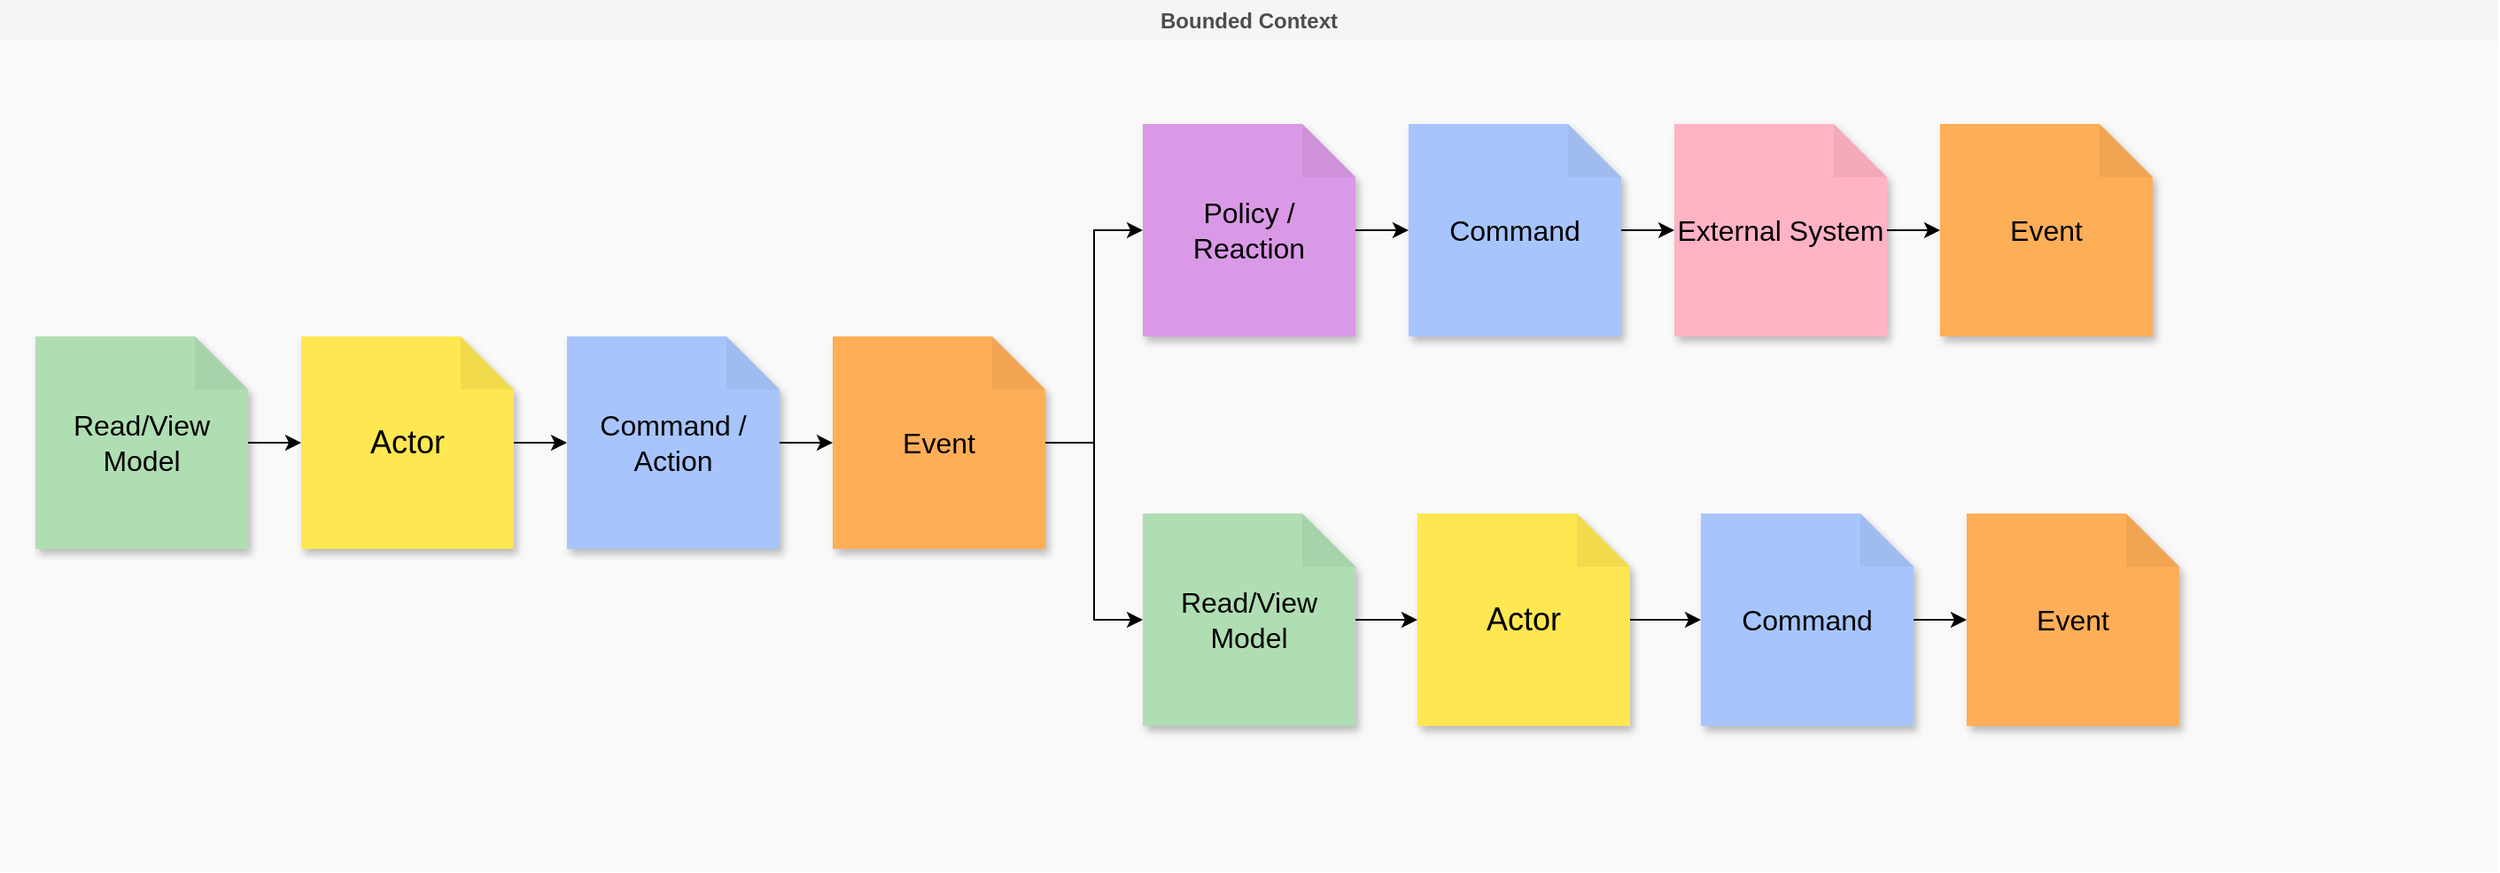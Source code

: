 <mxfile pages="2">
    <diagram id="HNCmI7EWw_AK0z1aijL_" name="Page-2">
        <mxGraphModel dx="1604" dy="1336" grid="1" gridSize="10" guides="1" tooltips="1" connect="1" arrows="1" fold="1" page="1" pageScale="1" pageWidth="850" pageHeight="1100" math="0" shadow="0">
            <root>
                <mxCell id="0"/>
                <mxCell id="1" parent="0"/>
                <mxCell id="tugQQM5Kxkyq98HB8E-G-1" value="Bounded Context" style="swimlane;whiteSpace=wrap;html=1;strokeColor=none;swimlaneLine=0;fillColor=#F5F5F5;gradientColor=none;swimlaneFillColor=#f9f9f9;fontStyle=1;fontColor=#4D4D4D;glass=0;shadow=0;" parent="1" vertex="1">
                    <mxGeometry x="170" y="270" width="1410" height="492" as="geometry">
                        <mxRectangle x="488" y="-400" width="130" height="26" as="alternateBounds"/>
                    </mxGeometry>
                </mxCell>
                <mxCell id="tugQQM5Kxkyq98HB8E-G-2" style="edgeStyle=orthogonalEdgeStyle;rounded=0;orthogonalLoop=1;jettySize=auto;html=1;" parent="tugQQM5Kxkyq98HB8E-G-1" source="tugQQM5Kxkyq98HB8E-G-3" target="tugQQM5Kxkyq98HB8E-G-7" edge="1">
                    <mxGeometry relative="1" as="geometry"/>
                </mxCell>
                <mxCell id="tugQQM5Kxkyq98HB8E-G-3" value="Actor" style="shape=note;whiteSpace=wrap;html=1;backgroundOutline=1;darkOpacity=0.05;fillColor=#FEE750;strokeColor=none;fontSize=18;fontStyle=0;rotation=0;shadow=1;" parent="tugQQM5Kxkyq98HB8E-G-1" vertex="1">
                    <mxGeometry x="170" y="190" width="120" height="120" as="geometry"/>
                </mxCell>
                <mxCell id="tugQQM5Kxkyq98HB8E-G-4" style="edgeStyle=orthogonalEdgeStyle;rounded=0;orthogonalLoop=1;jettySize=auto;html=1;" parent="tugQQM5Kxkyq98HB8E-G-1" source="tugQQM5Kxkyq98HB8E-G-5" target="tugQQM5Kxkyq98HB8E-G-3" edge="1">
                    <mxGeometry relative="1" as="geometry"/>
                </mxCell>
                <mxCell id="tugQQM5Kxkyq98HB8E-G-5" value="Read/View Model" style="shape=note;whiteSpace=wrap;html=1;backgroundOutline=1;darkOpacity=0.05;fillColor=#b0deb3;strokeColor=none;fontSize=16;fontStyle=0;rotation=0;shadow=1;" parent="tugQQM5Kxkyq98HB8E-G-1" vertex="1">
                    <mxGeometry x="20" y="190" width="120" height="120" as="geometry"/>
                </mxCell>
                <mxCell id="tugQQM5Kxkyq98HB8E-G-6" style="edgeStyle=orthogonalEdgeStyle;rounded=0;orthogonalLoop=1;jettySize=auto;html=1;" parent="tugQQM5Kxkyq98HB8E-G-1" source="tugQQM5Kxkyq98HB8E-G-7" target="tugQQM5Kxkyq98HB8E-G-8" edge="1">
                    <mxGeometry relative="1" as="geometry"/>
                </mxCell>
                <mxCell id="tugQQM5Kxkyq98HB8E-G-7" value="Command / Action" style="shape=note;whiteSpace=wrap;html=1;backgroundOutline=1;darkOpacity=0.05;fillColor=#a7c5fc;strokeColor=none;fontSize=16;fontStyle=0;rotation=0;shadow=1;" parent="tugQQM5Kxkyq98HB8E-G-1" vertex="1">
                    <mxGeometry x="320" y="190" width="120" height="120" as="geometry"/>
                </mxCell>
                <mxCell id="tugQQM5Kxkyq98HB8E-G-8" value="Event" style="shape=note;whiteSpace=wrap;html=1;backgroundOutline=1;darkOpacity=0.05;fillColor=#feae57;strokeColor=none;fontSize=16;fontStyle=0;rotation=0;shadow=1;" parent="tugQQM5Kxkyq98HB8E-G-1" vertex="1">
                    <mxGeometry x="470" y="190" width="120" height="120" as="geometry"/>
                </mxCell>
                <mxCell id="tugQQM5Kxkyq98HB8E-G-9" value="Policy / Reaction" style="shape=note;whiteSpace=wrap;html=1;backgroundOutline=1;darkOpacity=0.05;fillColor=#da99e6;strokeColor=none;fontSize=16;fontStyle=0;rotation=0;shadow=1;" parent="tugQQM5Kxkyq98HB8E-G-1" vertex="1">
                    <mxGeometry x="645" y="70" width="120" height="120" as="geometry"/>
                </mxCell>
                <mxCell id="tugQQM5Kxkyq98HB8E-G-10" value="Command" style="shape=note;whiteSpace=wrap;html=1;backgroundOutline=1;darkOpacity=0.05;fillColor=#a7c5fc;strokeColor=none;fontSize=16;fontStyle=0;rotation=0;shadow=1;" parent="tugQQM5Kxkyq98HB8E-G-1" vertex="1">
                    <mxGeometry x="795" y="70" width="120" height="120" as="geometry"/>
                </mxCell>
                <mxCell id="tugQQM5Kxkyq98HB8E-G-11" style="edgeStyle=orthogonalEdgeStyle;rounded=0;orthogonalLoop=1;jettySize=auto;html=1;" parent="tugQQM5Kxkyq98HB8E-G-1" source="tugQQM5Kxkyq98HB8E-G-12" target="tugQQM5Kxkyq98HB8E-G-13" edge="1">
                    <mxGeometry relative="1" as="geometry"/>
                </mxCell>
                <mxCell id="tugQQM5Kxkyq98HB8E-G-12" value="External System" style="shape=note;whiteSpace=wrap;html=1;backgroundOutline=1;darkOpacity=0.05;fillColor=#FFB3C5;strokeColor=none;fontSize=16;fontStyle=0;rotation=0;shadow=1;" parent="tugQQM5Kxkyq98HB8E-G-1" vertex="1">
                    <mxGeometry x="945" y="70" width="120" height="120" as="geometry"/>
                </mxCell>
                <mxCell id="tugQQM5Kxkyq98HB8E-G-13" value="Event" style="shape=note;whiteSpace=wrap;html=1;backgroundOutline=1;darkOpacity=0.05;fillColor=#feae57;strokeColor=none;fontSize=16;fontStyle=0;rotation=0;shadow=1;" parent="tugQQM5Kxkyq98HB8E-G-1" vertex="1">
                    <mxGeometry x="1095" y="70" width="120" height="120" as="geometry"/>
                </mxCell>
                <mxCell id="tugQQM5Kxkyq98HB8E-G-14" style="edgeStyle=orthogonalEdgeStyle;rounded=0;orthogonalLoop=1;jettySize=auto;html=1;" parent="tugQQM5Kxkyq98HB8E-G-1" source="tugQQM5Kxkyq98HB8E-G-15" target="tugQQM5Kxkyq98HB8E-G-16" edge="1">
                    <mxGeometry relative="1" as="geometry"/>
                </mxCell>
                <mxCell id="tugQQM5Kxkyq98HB8E-G-15" value="Read/View Model" style="shape=note;whiteSpace=wrap;html=1;backgroundOutline=1;darkOpacity=0.05;fillColor=#b0deb3;strokeColor=none;fontSize=16;fontStyle=0;rotation=0;shadow=1;" parent="tugQQM5Kxkyq98HB8E-G-1" vertex="1">
                    <mxGeometry x="645" y="290" width="120" height="120" as="geometry"/>
                </mxCell>
                <mxCell id="tugQQM5Kxkyq98HB8E-G-16" value="Actor" style="shape=note;whiteSpace=wrap;html=1;backgroundOutline=1;darkOpacity=0.05;fillColor=#FEE750;strokeColor=none;fontSize=18;fontStyle=0;rotation=0;shadow=1;" parent="tugQQM5Kxkyq98HB8E-G-1" vertex="1">
                    <mxGeometry x="800" y="290" width="120" height="120" as="geometry"/>
                </mxCell>
                <mxCell id="tugQQM5Kxkyq98HB8E-G-17" style="edgeStyle=orthogonalEdgeStyle;rounded=0;orthogonalLoop=1;jettySize=auto;html=1;" parent="tugQQM5Kxkyq98HB8E-G-1" source="tugQQM5Kxkyq98HB8E-G-18" target="tugQQM5Kxkyq98HB8E-G-19" edge="1">
                    <mxGeometry relative="1" as="geometry"/>
                </mxCell>
                <mxCell id="tugQQM5Kxkyq98HB8E-G-18" value="Command" style="shape=note;whiteSpace=wrap;html=1;backgroundOutline=1;darkOpacity=0.05;fillColor=#a7c5fc;strokeColor=none;fontSize=16;fontStyle=0;rotation=0;shadow=1;" parent="tugQQM5Kxkyq98HB8E-G-1" vertex="1">
                    <mxGeometry x="960" y="290" width="120" height="120" as="geometry"/>
                </mxCell>
                <mxCell id="tugQQM5Kxkyq98HB8E-G-19" value="Event" style="shape=note;whiteSpace=wrap;html=1;backgroundOutline=1;darkOpacity=0.05;fillColor=#feae57;strokeColor=none;fontSize=16;fontStyle=0;rotation=0;shadow=1;" parent="tugQQM5Kxkyq98HB8E-G-1" vertex="1">
                    <mxGeometry x="1110" y="290" width="120" height="120" as="geometry"/>
                </mxCell>
                <mxCell id="tugQQM5Kxkyq98HB8E-G-20" style="edgeStyle=orthogonalEdgeStyle;rounded=0;orthogonalLoop=1;jettySize=auto;html=1;entryX=0;entryY=0.5;entryDx=0;entryDy=0;entryPerimeter=0;" parent="tugQQM5Kxkyq98HB8E-G-1" source="tugQQM5Kxkyq98HB8E-G-8" target="tugQQM5Kxkyq98HB8E-G-15" edge="1">
                    <mxGeometry relative="1" as="geometry"/>
                </mxCell>
                <mxCell id="tugQQM5Kxkyq98HB8E-G-21" style="edgeStyle=orthogonalEdgeStyle;rounded=0;orthogonalLoop=1;jettySize=auto;html=1;entryX=0;entryY=0.5;entryDx=0;entryDy=0;entryPerimeter=0;" parent="tugQQM5Kxkyq98HB8E-G-1" source="tugQQM5Kxkyq98HB8E-G-8" target="tugQQM5Kxkyq98HB8E-G-9" edge="1">
                    <mxGeometry relative="1" as="geometry"/>
                </mxCell>
                <mxCell id="tugQQM5Kxkyq98HB8E-G-22" style="edgeStyle=orthogonalEdgeStyle;rounded=0;orthogonalLoop=1;jettySize=auto;html=1;entryX=0;entryY=0.5;entryDx=0;entryDy=0;entryPerimeter=0;" parent="tugQQM5Kxkyq98HB8E-G-1" source="tugQQM5Kxkyq98HB8E-G-9" target="tugQQM5Kxkyq98HB8E-G-10" edge="1">
                    <mxGeometry relative="1" as="geometry"/>
                </mxCell>
                <mxCell id="tugQQM5Kxkyq98HB8E-G-23" style="edgeStyle=orthogonalEdgeStyle;rounded=0;orthogonalLoop=1;jettySize=auto;html=1;entryX=0;entryY=0.5;entryDx=0;entryDy=0;entryPerimeter=0;" parent="tugQQM5Kxkyq98HB8E-G-1" source="tugQQM5Kxkyq98HB8E-G-10" target="tugQQM5Kxkyq98HB8E-G-12" edge="1">
                    <mxGeometry relative="1" as="geometry"/>
                </mxCell>
                <mxCell id="tugQQM5Kxkyq98HB8E-G-24" style="edgeStyle=orthogonalEdgeStyle;rounded=0;orthogonalLoop=1;jettySize=auto;html=1;entryX=0;entryY=0.5;entryDx=0;entryDy=0;entryPerimeter=0;" parent="tugQQM5Kxkyq98HB8E-G-1" source="tugQQM5Kxkyq98HB8E-G-16" target="tugQQM5Kxkyq98HB8E-G-18" edge="1">
                    <mxGeometry relative="1" as="geometry"/>
                </mxCell>
            </root>
        </mxGraphModel>
    </diagram>
</mxfile>